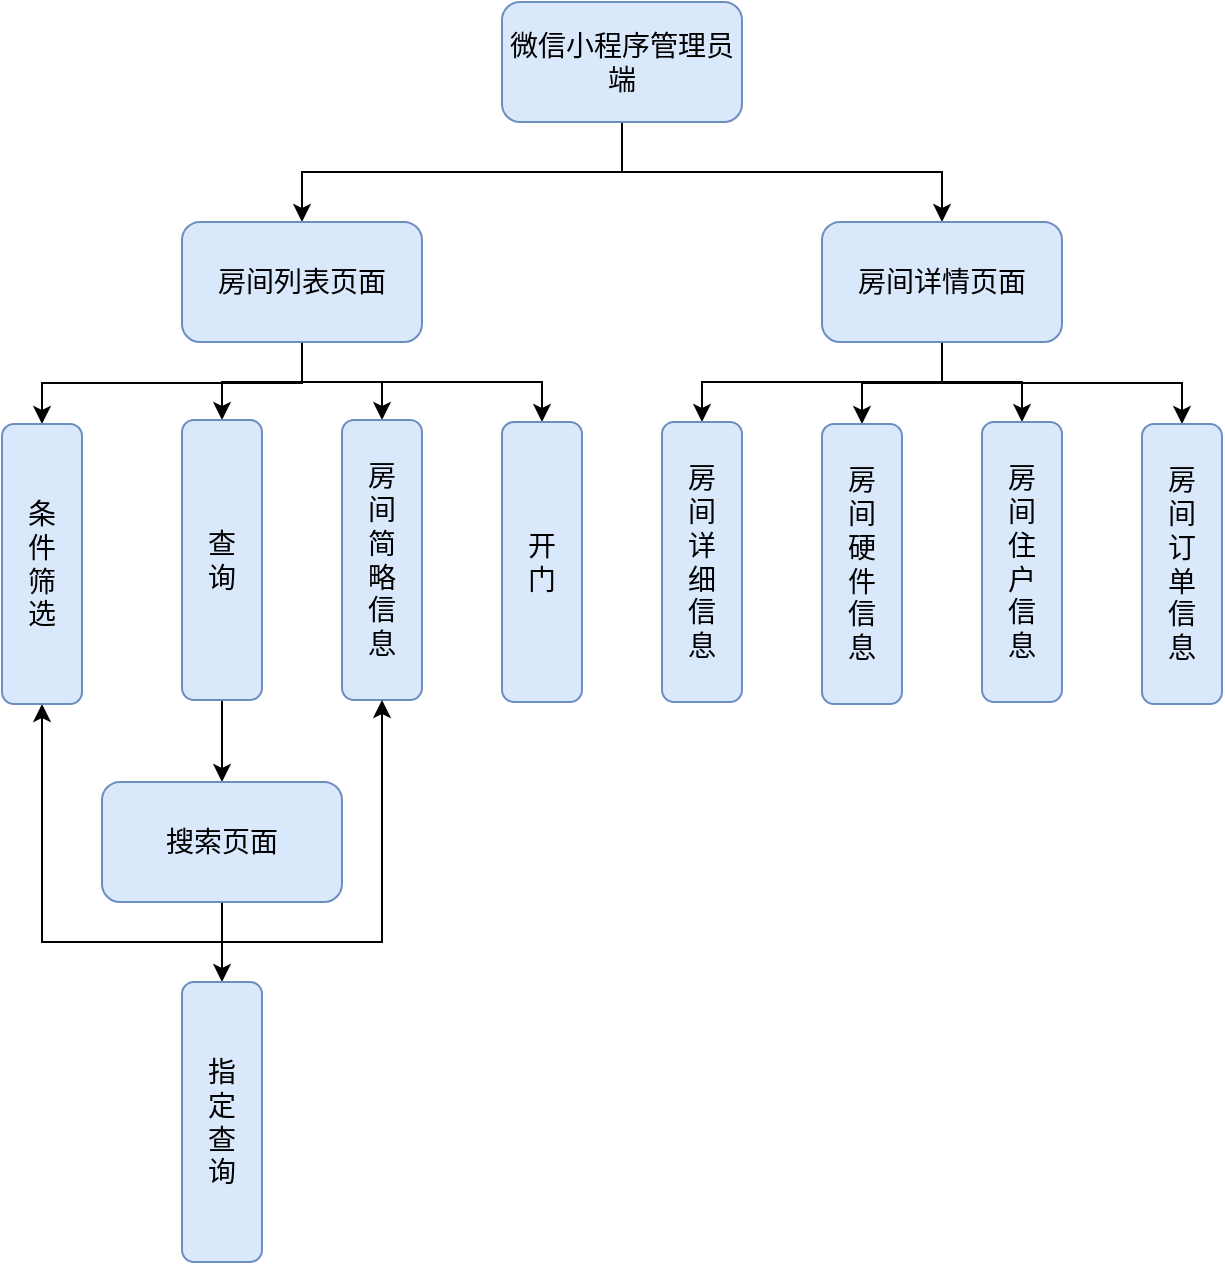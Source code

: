 <mxfile version="14.6.13" type="device"><diagram id="4yyzIPEJM8brR4TXSNAn" name="第 1 页"><mxGraphModel dx="-83" dy="-5" grid="1" gridSize="10" guides="1" tooltips="1" connect="1" arrows="1" fold="1" page="1" pageScale="1" pageWidth="1169" pageHeight="827" math="0" shadow="0"><root><mxCell id="0"/><mxCell id="1" parent="0"/><mxCell id="wmaU4ZPAdgf9_fpwIY2L-17" style="edgeStyle=orthogonalEdgeStyle;rounded=0;orthogonalLoop=1;jettySize=auto;html=1;exitX=0.5;exitY=1;exitDx=0;exitDy=0;entryX=0.5;entryY=0;entryDx=0;entryDy=0;" parent="1" source="wmaU4ZPAdgf9_fpwIY2L-1" target="wmaU4ZPAdgf9_fpwIY2L-2" edge="1"><mxGeometry relative="1" as="geometry"/></mxCell><mxCell id="wmaU4ZPAdgf9_fpwIY2L-18" style="edgeStyle=orthogonalEdgeStyle;rounded=0;orthogonalLoop=1;jettySize=auto;html=1;exitX=0.5;exitY=1;exitDx=0;exitDy=0;entryX=0.5;entryY=0;entryDx=0;entryDy=0;" parent="1" source="wmaU4ZPAdgf9_fpwIY2L-1" target="wmaU4ZPAdgf9_fpwIY2L-3" edge="1"><mxGeometry relative="1" as="geometry"/></mxCell><mxCell id="wmaU4ZPAdgf9_fpwIY2L-1" value="微信小程序管理员端" style="rounded=1;whiteSpace=wrap;html=1;fillColor=#dae8fc;strokeColor=#6c8ebf;shadow=0;glass=0;sketch=0;fontSize=14;" parent="1" vertex="1"><mxGeometry x="1680" y="890" width="120" height="60" as="geometry"/></mxCell><mxCell id="wmaU4ZPAdgf9_fpwIY2L-15" style="edgeStyle=orthogonalEdgeStyle;rounded=0;orthogonalLoop=1;jettySize=auto;html=1;exitX=0.5;exitY=1;exitDx=0;exitDy=0;entryX=0.5;entryY=0;entryDx=0;entryDy=0;" parent="1" source="wmaU4ZPAdgf9_fpwIY2L-2" target="wmaU4ZPAdgf9_fpwIY2L-5" edge="1"><mxGeometry relative="1" as="geometry"/></mxCell><mxCell id="wmaU4ZPAdgf9_fpwIY2L-16" style="edgeStyle=orthogonalEdgeStyle;rounded=0;orthogonalLoop=1;jettySize=auto;html=1;exitX=0.5;exitY=1;exitDx=0;exitDy=0;entryX=0.5;entryY=0;entryDx=0;entryDy=0;" parent="1" source="wmaU4ZPAdgf9_fpwIY2L-2" target="wmaU4ZPAdgf9_fpwIY2L-7" edge="1"><mxGeometry relative="1" as="geometry"/></mxCell><mxCell id="wmaU4ZPAdgf9_fpwIY2L-20" style="edgeStyle=orthogonalEdgeStyle;rounded=0;orthogonalLoop=1;jettySize=auto;html=1;exitX=0.5;exitY=1;exitDx=0;exitDy=0;entryX=0.5;entryY=0;entryDx=0;entryDy=0;" parent="1" source="wmaU4ZPAdgf9_fpwIY2L-2" target="wmaU4ZPAdgf9_fpwIY2L-19" edge="1"><mxGeometry relative="1" as="geometry"/></mxCell><mxCell id="wmaU4ZPAdgf9_fpwIY2L-34" style="edgeStyle=orthogonalEdgeStyle;rounded=0;orthogonalLoop=1;jettySize=auto;html=1;exitX=0.5;exitY=1;exitDx=0;exitDy=0;entryX=0.5;entryY=0;entryDx=0;entryDy=0;" parent="1" source="wmaU4ZPAdgf9_fpwIY2L-2" target="wmaU4ZPAdgf9_fpwIY2L-33" edge="1"><mxGeometry relative="1" as="geometry"/></mxCell><mxCell id="wmaU4ZPAdgf9_fpwIY2L-2" value="房间列表页面" style="rounded=1;whiteSpace=wrap;html=1;fillColor=#dae8fc;strokeColor=#6c8ebf;shadow=0;glass=0;sketch=0;fontSize=14;" parent="1" vertex="1"><mxGeometry x="1520" y="1000" width="120" height="60" as="geometry"/></mxCell><mxCell id="wmaU4ZPAdgf9_fpwIY2L-12" style="edgeStyle=orthogonalEdgeStyle;rounded=0;orthogonalLoop=1;jettySize=auto;html=1;exitX=0.5;exitY=1;exitDx=0;exitDy=0;entryX=0.5;entryY=0;entryDx=0;entryDy=0;" parent="1" source="wmaU4ZPAdgf9_fpwIY2L-3" target="wmaU4ZPAdgf9_fpwIY2L-9" edge="1"><mxGeometry relative="1" as="geometry"/></mxCell><mxCell id="wmaU4ZPAdgf9_fpwIY2L-13" style="edgeStyle=orthogonalEdgeStyle;rounded=0;orthogonalLoop=1;jettySize=auto;html=1;exitX=0.5;exitY=1;exitDx=0;exitDy=0;entryX=0.5;entryY=0;entryDx=0;entryDy=0;" parent="1" source="wmaU4ZPAdgf9_fpwIY2L-3" target="wmaU4ZPAdgf9_fpwIY2L-10" edge="1"><mxGeometry relative="1" as="geometry"/></mxCell><mxCell id="wmaU4ZPAdgf9_fpwIY2L-14" style="edgeStyle=orthogonalEdgeStyle;rounded=0;orthogonalLoop=1;jettySize=auto;html=1;exitX=0.5;exitY=1;exitDx=0;exitDy=0;entryX=0.5;entryY=0;entryDx=0;entryDy=0;" parent="1" source="wmaU4ZPAdgf9_fpwIY2L-3" target="wmaU4ZPAdgf9_fpwIY2L-8" edge="1"><mxGeometry relative="1" as="geometry"/></mxCell><mxCell id="wmaU4ZPAdgf9_fpwIY2L-24" style="edgeStyle=orthogonalEdgeStyle;rounded=0;orthogonalLoop=1;jettySize=auto;html=1;exitX=0.5;exitY=1;exitDx=0;exitDy=0;entryX=0.5;entryY=0;entryDx=0;entryDy=0;" parent="1" source="wmaU4ZPAdgf9_fpwIY2L-3" target="wmaU4ZPAdgf9_fpwIY2L-23" edge="1"><mxGeometry relative="1" as="geometry"/></mxCell><mxCell id="wmaU4ZPAdgf9_fpwIY2L-3" value="房间详情页面" style="rounded=1;whiteSpace=wrap;html=1;fillColor=#dae8fc;strokeColor=#6c8ebf;shadow=0;glass=0;sketch=0;fontSize=14;" parent="1" vertex="1"><mxGeometry x="1840" y="1000" width="120" height="60" as="geometry"/></mxCell><mxCell id="wmaU4ZPAdgf9_fpwIY2L-5" value="&lt;span style=&quot;font-size: 14px&quot;&gt;房&lt;br&gt;间&lt;br&gt;简&lt;br&gt;略&lt;br&gt;信&lt;br&gt;息&lt;br style=&quot;font-size: 14px&quot;&gt;&lt;/span&gt;" style="rounded=1;whiteSpace=wrap;html=1;fillColor=#dae8fc;strokeColor=#6c8ebf;shadow=0;sketch=0;fontSize=14;" parent="1" vertex="1"><mxGeometry x="1600" y="1099" width="40" height="140" as="geometry"/></mxCell><mxCell id="wmaU4ZPAdgf9_fpwIY2L-7" value="&lt;span style=&quot;font-size: 14px&quot;&gt;开&lt;br&gt;门&lt;br style=&quot;font-size: 14px&quot;&gt;&lt;/span&gt;" style="rounded=1;whiteSpace=wrap;html=1;fillColor=#dae8fc;strokeColor=#6c8ebf;shadow=0;sketch=0;fontSize=14;" parent="1" vertex="1"><mxGeometry x="1680" y="1100" width="40" height="140" as="geometry"/></mxCell><mxCell id="wmaU4ZPAdgf9_fpwIY2L-8" value="&lt;span style=&quot;font-size: 14px&quot;&gt;房&lt;br&gt;间&lt;br&gt;详&lt;br&gt;细&lt;br&gt;信&lt;br&gt;息&lt;br style=&quot;font-size: 14px&quot;&gt;&lt;/span&gt;" style="rounded=1;whiteSpace=wrap;html=1;fillColor=#dae8fc;strokeColor=#6c8ebf;shadow=0;sketch=0;fontSize=14;" parent="1" vertex="1"><mxGeometry x="1760" y="1100" width="40" height="140" as="geometry"/></mxCell><mxCell id="wmaU4ZPAdgf9_fpwIY2L-9" value="&lt;span style=&quot;font-size: 14px&quot;&gt;房&lt;br&gt;间&lt;br&gt;硬&lt;br&gt;件&lt;br&gt;信&lt;br&gt;息&lt;br style=&quot;font-size: 14px&quot;&gt;&lt;/span&gt;" style="rounded=1;whiteSpace=wrap;html=1;fillColor=#dae8fc;strokeColor=#6c8ebf;shadow=0;sketch=0;fontSize=14;" parent="1" vertex="1"><mxGeometry x="1840" y="1101" width="40" height="140" as="geometry"/></mxCell><mxCell id="wmaU4ZPAdgf9_fpwIY2L-10" value="&lt;span style=&quot;font-size: 14px&quot;&gt;房&lt;br&gt;间&lt;br&gt;&lt;/span&gt;住&lt;br&gt;户&lt;span style=&quot;font-size: 14px&quot;&gt;&lt;br&gt;信&lt;br&gt;息&lt;br style=&quot;font-size: 14px&quot;&gt;&lt;/span&gt;" style="rounded=1;whiteSpace=wrap;html=1;fillColor=#dae8fc;strokeColor=#6c8ebf;shadow=0;sketch=0;fontSize=14;" parent="1" vertex="1"><mxGeometry x="1920" y="1100" width="40" height="140" as="geometry"/></mxCell><mxCell id="wmaU4ZPAdgf9_fpwIY2L-22" style="edgeStyle=orthogonalEdgeStyle;rounded=0;orthogonalLoop=1;jettySize=auto;html=1;exitX=0.5;exitY=1;exitDx=0;exitDy=0;entryX=0.5;entryY=0;entryDx=0;entryDy=0;" parent="1" source="wmaU4ZPAdgf9_fpwIY2L-19" target="wmaU4ZPAdgf9_fpwIY2L-21" edge="1"><mxGeometry relative="1" as="geometry"/></mxCell><mxCell id="wmaU4ZPAdgf9_fpwIY2L-19" value="&lt;span style=&quot;font-size: 14px&quot;&gt;查&lt;br&gt;询&lt;br style=&quot;font-size: 14px&quot;&gt;&lt;/span&gt;" style="rounded=1;whiteSpace=wrap;html=1;fillColor=#dae8fc;strokeColor=#6c8ebf;shadow=0;sketch=0;fontSize=14;" parent="1" vertex="1"><mxGeometry x="1520" y="1099" width="40" height="140" as="geometry"/></mxCell><mxCell id="wmaU4ZPAdgf9_fpwIY2L-27" style="edgeStyle=orthogonalEdgeStyle;rounded=0;orthogonalLoop=1;jettySize=auto;html=1;exitX=0.5;exitY=1;exitDx=0;exitDy=0;entryX=0.5;entryY=0;entryDx=0;entryDy=0;" parent="1" source="wmaU4ZPAdgf9_fpwIY2L-21" target="wmaU4ZPAdgf9_fpwIY2L-26" edge="1"><mxGeometry relative="1" as="geometry"/></mxCell><mxCell id="wmaU4ZPAdgf9_fpwIY2L-31" style="edgeStyle=orthogonalEdgeStyle;rounded=0;orthogonalLoop=1;jettySize=auto;html=1;exitX=0.5;exitY=1;exitDx=0;exitDy=0;entryX=0.5;entryY=1;entryDx=0;entryDy=0;" parent="1" source="wmaU4ZPAdgf9_fpwIY2L-21" target="wmaU4ZPAdgf9_fpwIY2L-5" edge="1"><mxGeometry relative="1" as="geometry"><mxPoint x="1620" y="1380" as="targetPoint"/></mxGeometry></mxCell><mxCell id="wmaU4ZPAdgf9_fpwIY2L-35" style="edgeStyle=orthogonalEdgeStyle;rounded=0;orthogonalLoop=1;jettySize=auto;html=1;exitX=0.5;exitY=1;exitDx=0;exitDy=0;entryX=0.5;entryY=1;entryDx=0;entryDy=0;" parent="1" source="wmaU4ZPAdgf9_fpwIY2L-21" target="wmaU4ZPAdgf9_fpwIY2L-33" edge="1"><mxGeometry relative="1" as="geometry"/></mxCell><mxCell id="wmaU4ZPAdgf9_fpwIY2L-21" value="搜索页面" style="rounded=1;whiteSpace=wrap;html=1;fillColor=#dae8fc;strokeColor=#6c8ebf;shadow=0;glass=0;sketch=0;fontSize=14;" parent="1" vertex="1"><mxGeometry x="1480" y="1280" width="120" height="60" as="geometry"/></mxCell><mxCell id="wmaU4ZPAdgf9_fpwIY2L-23" value="&lt;span style=&quot;font-size: 14px&quot;&gt;房&lt;br&gt;间&lt;br&gt;订&lt;br&gt;单&lt;br&gt;信&lt;br&gt;息&lt;br style=&quot;font-size: 14px&quot;&gt;&lt;/span&gt;" style="rounded=1;whiteSpace=wrap;html=1;fillColor=#dae8fc;strokeColor=#6c8ebf;shadow=0;sketch=0;fontSize=14;" parent="1" vertex="1"><mxGeometry x="2000" y="1101" width="40" height="140" as="geometry"/></mxCell><mxCell id="wmaU4ZPAdgf9_fpwIY2L-26" value="&lt;span style=&quot;font-size: 14px&quot;&gt;指&lt;br&gt;定&lt;br&gt;查&lt;br&gt;询&lt;br style=&quot;font-size: 14px&quot;&gt;&lt;/span&gt;" style="rounded=1;whiteSpace=wrap;html=1;fillColor=#dae8fc;strokeColor=#6c8ebf;shadow=0;sketch=0;fontSize=14;" parent="1" vertex="1"><mxGeometry x="1520" y="1380" width="40" height="140" as="geometry"/></mxCell><mxCell id="wmaU4ZPAdgf9_fpwIY2L-33" value="&lt;span style=&quot;font-size: 14px&quot;&gt;条&lt;br&gt;件&lt;br&gt;筛&lt;br&gt;选&lt;/span&gt;&lt;span style=&quot;font-size: 14px&quot;&gt;&lt;br style=&quot;font-size: 14px&quot;&gt;&lt;/span&gt;" style="rounded=1;whiteSpace=wrap;html=1;fillColor=#dae8fc;strokeColor=#6c8ebf;shadow=0;sketch=0;fontSize=14;" parent="1" vertex="1"><mxGeometry x="1430" y="1101" width="40" height="140" as="geometry"/></mxCell></root></mxGraphModel></diagram></mxfile>